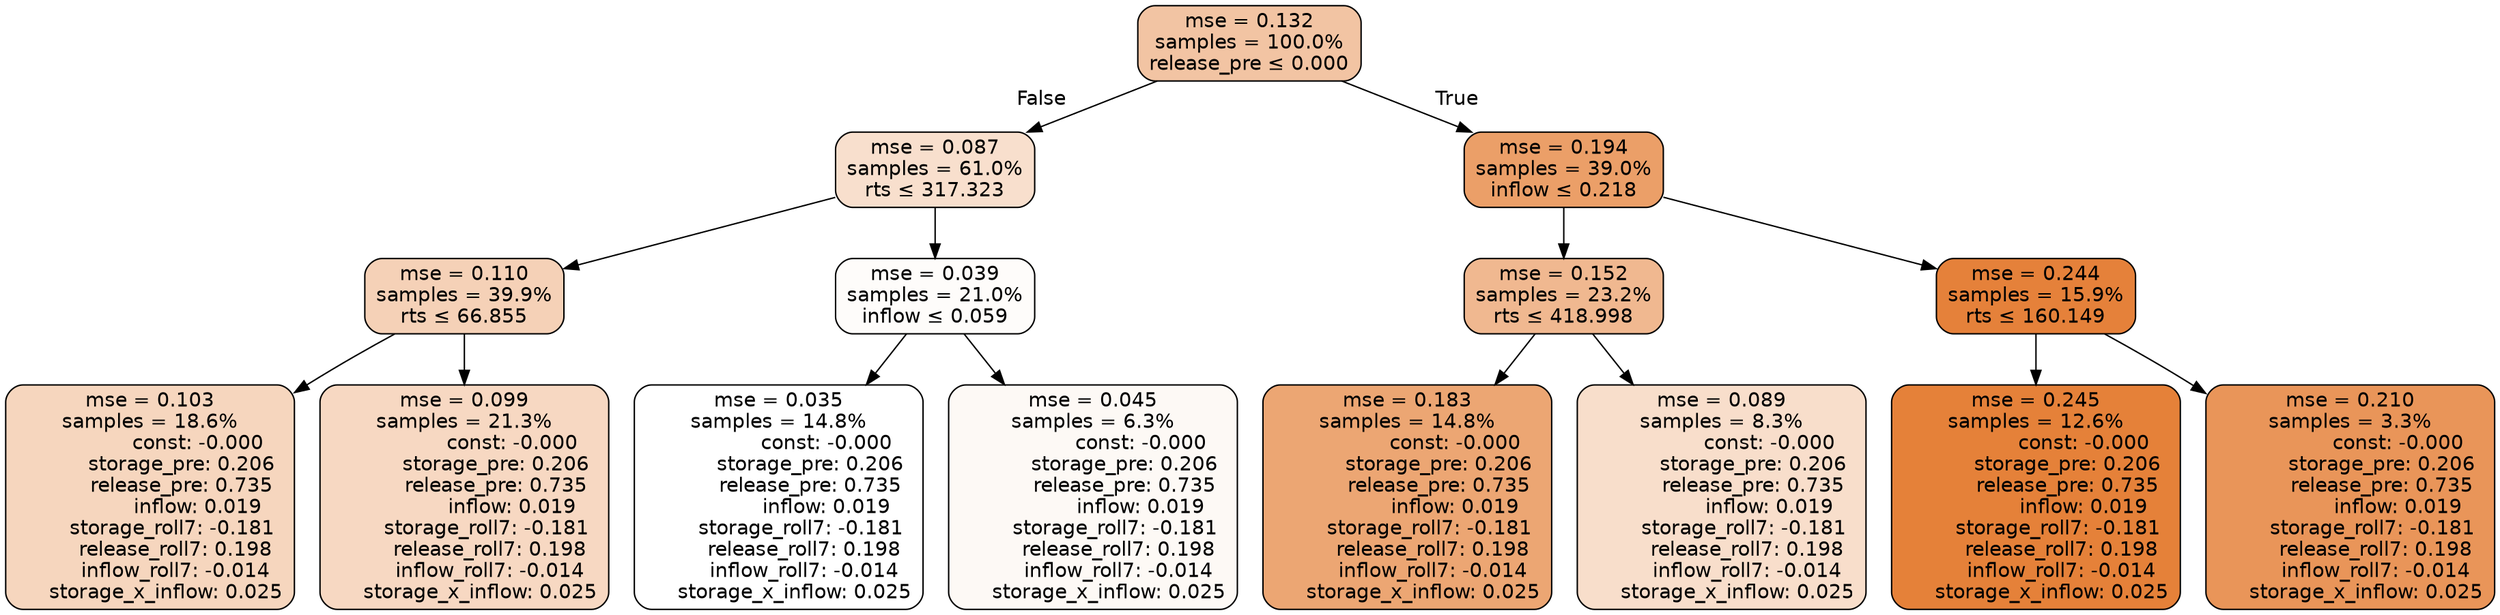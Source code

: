 digraph tree {
node [shape=rectangle, style="filled, rounded", color="black", fontname=helvetica] ;
edge [fontname=helvetica] ;
	"0" [label="mse = 0.132
samples = 100.0%
release_pre &le; 0.000", fillcolor="#f2c4a3"]
	"1" [label="mse = 0.087
samples = 61.0%
rts &le; 317.323", fillcolor="#f8dfcd"]
	"2" [label="mse = 0.110
samples = 39.9%
rts &le; 66.855", fillcolor="#f5d1b7"]
	"3" [label="mse = 0.103
samples = 18.6%
               const: -0.000
          storage_pre: 0.206
          release_pre: 0.735
               inflow: 0.019
       storage_roll7: -0.181
        release_roll7: 0.198
        inflow_roll7: -0.014
     storage_x_inflow: 0.025", fillcolor="#f6d6be"]
	"4" [label="mse = 0.099
samples = 21.3%
               const: -0.000
          storage_pre: 0.206
          release_pre: 0.735
               inflow: 0.019
       storage_roll7: -0.181
        release_roll7: 0.198
        inflow_roll7: -0.014
     storage_x_inflow: 0.025", fillcolor="#f7d8c2"]
	"5" [label="mse = 0.039
samples = 21.0%
inflow &le; 0.059", fillcolor="#fefcfa"]
	"6" [label="mse = 0.035
samples = 14.8%
               const: -0.000
          storage_pre: 0.206
          release_pre: 0.735
               inflow: 0.019
       storage_roll7: -0.181
        release_roll7: 0.198
        inflow_roll7: -0.014
     storage_x_inflow: 0.025", fillcolor="#ffffff"]
	"7" [label="mse = 0.045
samples = 6.3%
               const: -0.000
          storage_pre: 0.206
          release_pre: 0.735
               inflow: 0.019
       storage_roll7: -0.181
        release_roll7: 0.198
        inflow_roll7: -0.014
     storage_x_inflow: 0.025", fillcolor="#fdf9f5"]
	"8" [label="mse = 0.194
samples = 39.0%
inflow &le; 0.218", fillcolor="#eb9f68"]
	"9" [label="mse = 0.152
samples = 23.2%
rts &le; 418.998", fillcolor="#f0b890"]
	"10" [label="mse = 0.183
samples = 14.8%
               const: -0.000
          storage_pre: 0.206
          release_pre: 0.735
               inflow: 0.019
       storage_roll7: -0.181
        release_roll7: 0.198
        inflow_roll7: -0.014
     storage_x_inflow: 0.025", fillcolor="#eca673"]
	"11" [label="mse = 0.089
samples = 8.3%
               const: -0.000
          storage_pre: 0.206
          release_pre: 0.735
               inflow: 0.019
       storage_roll7: -0.181
        release_roll7: 0.198
        inflow_roll7: -0.014
     storage_x_inflow: 0.025", fillcolor="#f8decb"]
	"12" [label="mse = 0.244
samples = 15.9%
rts &le; 160.149", fillcolor="#e5813a"]
	"13" [label="mse = 0.245
samples = 12.6%
               const: -0.000
          storage_pre: 0.206
          release_pre: 0.735
               inflow: 0.019
       storage_roll7: -0.181
        release_roll7: 0.198
        inflow_roll7: -0.014
     storage_x_inflow: 0.025", fillcolor="#e58139"]
	"14" [label="mse = 0.210
samples = 3.3%
               const: -0.000
          storage_pre: 0.206
          release_pre: 0.735
               inflow: 0.019
       storage_roll7: -0.181
        release_roll7: 0.198
        inflow_roll7: -0.014
     storage_x_inflow: 0.025", fillcolor="#e99559"]

	"0" -> "1" [labeldistance=2.5, labelangle=45, headlabel="False"]
	"1" -> "2"
	"2" -> "3"
	"2" -> "4"
	"1" -> "5"
	"5" -> "6"
	"5" -> "7"
	"0" -> "8" [labeldistance=2.5, labelangle=-45, headlabel="True"]
	"8" -> "9"
	"9" -> "10"
	"9" -> "11"
	"8" -> "12"
	"12" -> "13"
	"12" -> "14"
}